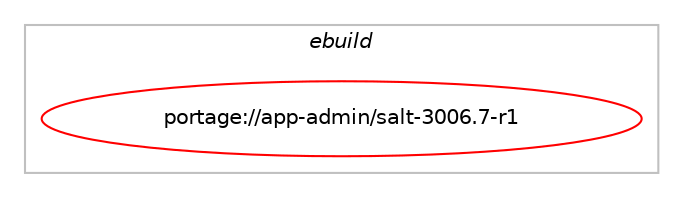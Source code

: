 digraph prolog {

# *************
# Graph options
# *************

newrank=true;
concentrate=true;
compound=true;
graph [rankdir=LR,fontname=Helvetica,fontsize=10,ranksep=1.5];#, ranksep=2.5, nodesep=0.2];
edge  [arrowhead=vee];
node  [fontname=Helvetica,fontsize=10];

# **********
# The ebuild
# **********

subgraph cluster_leftcol {
color=gray;
label=<<i>ebuild</i>>;
id [label="portage://app-admin/salt-3006.7-r1", color=red, width=4, href="../app-admin/salt-3006.7-r1.svg"];
}

# ****************
# The dependencies
# ****************

subgraph cluster_midcol {
color=gray;
label=<<i>dependencies</i>>;
subgraph cluster_compile {
fillcolor="#eeeeee";
style=filled;
label=<<i>compile</i>>;
}
subgraph cluster_compileandrun {
fillcolor="#eeeeee";
style=filled;
label=<<i>compile and run</i>>;
}
subgraph cluster_run {
fillcolor="#eeeeee";
style=filled;
label=<<i>run</i>>;
# *** BEGIN UNKNOWN DEPENDENCY TYPE (TODO) ***
# id -> equal(use_conditional_group(positive,cheetah,portage://app-admin/salt-3006.7-r1,[package_dependency(portage://app-admin/salt-3006.7-r1,run,no,dev-python,cheetah3,greaterequal,[3.2.2,,,3.2.2],[],[use(optenable(python_targets_python3_10),negative),use(optenable(python_targets_python3_11),negative)])]))
# *** END UNKNOWN DEPENDENCY TYPE (TODO) ***

# *** BEGIN UNKNOWN DEPENDENCY TYPE (TODO) ***
# id -> equal(use_conditional_group(positive,cherrypy,portage://app-admin/salt-3006.7-r1,[package_dependency(portage://app-admin/salt-3006.7-r1,run,no,dev-python,cherrypy,greaterequal,[3.2.2,,,3.2.2],[],[use(optenable(python_targets_python3_10),negative),use(optenable(python_targets_python3_11),negative)])]))
# *** END UNKNOWN DEPENDENCY TYPE (TODO) ***

# *** BEGIN UNKNOWN DEPENDENCY TYPE (TODO) ***
# id -> equal(use_conditional_group(positive,genshi,portage://app-admin/salt-3006.7-r1,[package_dependency(portage://app-admin/salt-3006.7-r1,run,no,dev-python,genshi,none,[,,],[],[use(optenable(python_targets_python3_10),negative),use(optenable(python_targets_python3_11),negative)])]))
# *** END UNKNOWN DEPENDENCY TYPE (TODO) ***

# *** BEGIN UNKNOWN DEPENDENCY TYPE (TODO) ***
# id -> equal(use_conditional_group(positive,gnupg,portage://app-admin/salt-3006.7-r1,[package_dependency(portage://app-admin/salt-3006.7-r1,run,no,dev-python,python-gnupg,none,[,,],[],[use(optenable(python_targets_python3_10),negative),use(optenable(python_targets_python3_11),negative)])]))
# *** END UNKNOWN DEPENDENCY TYPE (TODO) ***

# *** BEGIN UNKNOWN DEPENDENCY TYPE (TODO) ***
# id -> equal(use_conditional_group(positive,keyring,portage://app-admin/salt-3006.7-r1,[package_dependency(portage://app-admin/salt-3006.7-r1,run,no,dev-python,keyring,none,[,,],[],[use(optenable(python_targets_python3_10),negative),use(optenable(python_targets_python3_11),negative)])]))
# *** END UNKNOWN DEPENDENCY TYPE (TODO) ***

# *** BEGIN UNKNOWN DEPENDENCY TYPE (TODO) ***
# id -> equal(use_conditional_group(positive,ldap,portage://app-admin/salt-3006.7-r1,[package_dependency(portage://app-admin/salt-3006.7-r1,run,no,dev-python,python-ldap,none,[,,],[],[use(optenable(python_targets_python3_10),negative),use(optenable(python_targets_python3_11),negative)])]))
# *** END UNKNOWN DEPENDENCY TYPE (TODO) ***

# *** BEGIN UNKNOWN DEPENDENCY TYPE (TODO) ***
# id -> equal(use_conditional_group(positive,libcloud,portage://app-admin/salt-3006.7-r1,[package_dependency(portage://app-admin/salt-3006.7-r1,run,no,dev-python,aiohttp,none,[,,],[],[use(optenable(python_targets_python3_10),negative),use(optenable(python_targets_python3_11),negative)]),package_dependency(portage://app-admin/salt-3006.7-r1,run,no,dev-python,aiosignal,none,[,,],[],[use(optenable(python_targets_python3_10),negative),use(optenable(python_targets_python3_11),negative)]),package_dependency(portage://app-admin/salt-3006.7-r1,run,no,dev-python,apache-libcloud,greaterequal,[2.5.0,,,2.5.0],[],[use(optenable(python_targets_python3_10),negative),use(optenable(python_targets_python3_11),negative)]),package_dependency(portage://app-admin/salt-3006.7-r1,run,no,dev-python,async-timeout,none,[,,],[],[use(optenable(python_targets_python3_10),negative),use(optenable(python_targets_python3_11),negative)])]))
# *** END UNKNOWN DEPENDENCY TYPE (TODO) ***

# *** BEGIN UNKNOWN DEPENDENCY TYPE (TODO) ***
# id -> equal(use_conditional_group(positive,libvirt,portage://app-admin/salt-3006.7-r1,[package_dependency(portage://app-admin/salt-3006.7-r1,run,no,dev-python,libvirt-python,none,[,,],[],[use(optenable(python_targets_python3_10),negative),use(optenable(python_targets_python3_11),negative)])]))
# *** END UNKNOWN DEPENDENCY TYPE (TODO) ***

# *** BEGIN UNKNOWN DEPENDENCY TYPE (TODO) ***
# id -> equal(use_conditional_group(positive,mako,portage://app-admin/salt-3006.7-r1,[package_dependency(portage://app-admin/salt-3006.7-r1,run,no,dev-python,mako,none,[,,],[],[use(optenable(python_targets_python3_10),negative),use(optenable(python_targets_python3_11),negative)])]))
# *** END UNKNOWN DEPENDENCY TYPE (TODO) ***

# *** BEGIN UNKNOWN DEPENDENCY TYPE (TODO) ***
# id -> equal(use_conditional_group(positive,mongodb,portage://app-admin/salt-3006.7-r1,[package_dependency(portage://app-admin/salt-3006.7-r1,run,no,dev-python,pymongo,none,[,,],[],[use(optenable(python_targets_python3_10),negative),use(optenable(python_targets_python3_11),negative)])]))
# *** END UNKNOWN DEPENDENCY TYPE (TODO) ***

# *** BEGIN UNKNOWN DEPENDENCY TYPE (TODO) ***
# id -> equal(use_conditional_group(positive,neutron,portage://app-admin/salt-3006.7-r1,[package_dependency(portage://app-admin/salt-3006.7-r1,run,no,dev-python,python-neutronclient,greaterequal,[2.3.6,,,2.3.6],[],[use(optenable(python_targets_python3_10),negative),use(optenable(python_targets_python3_11),negative)])]))
# *** END UNKNOWN DEPENDENCY TYPE (TODO) ***

# *** BEGIN UNKNOWN DEPENDENCY TYPE (TODO) ***
# id -> equal(use_conditional_group(positive,nova,portage://app-admin/salt-3006.7-r1,[package_dependency(portage://app-admin/salt-3006.7-r1,run,no,dev-python,python-novaclient,greaterequal,[2.17.0,,,2.17.0],[],[use(optenable(python_targets_python3_10),negative),use(optenable(python_targets_python3_11),negative)])]))
# *** END UNKNOWN DEPENDENCY TYPE (TODO) ***

# *** BEGIN UNKNOWN DEPENDENCY TYPE (TODO) ***
# id -> equal(use_conditional_group(positive,openssl,portage://app-admin/salt-3006.7-r1,[package_dependency(portage://app-admin/salt-3006.7-r1,run,no,dev-libs,openssl,none,[,,],[slot(0),equal],[use(disable(bindist),negative)]),package_dependency(portage://app-admin/salt-3006.7-r1,run,no,dev-python,pyopenssl,greaterequal,[23.2.0,,,23.2.0],[],[use(optenable(python_targets_python3_10),negative),use(optenable(python_targets_python3_11),negative)])]))
# *** END UNKNOWN DEPENDENCY TYPE (TODO) ***

# *** BEGIN UNKNOWN DEPENDENCY TYPE (TODO) ***
# id -> equal(use_conditional_group(positive,portage,portage://app-admin/salt-3006.7-r1,[package_dependency(portage://app-admin/salt-3006.7-r1,run,no,sys-apps,portage,none,[,,],[],[use(optenable(python_targets_python3_10),negative),use(optenable(python_targets_python3_11),negative)])]))
# *** END UNKNOWN DEPENDENCY TYPE (TODO) ***

# *** BEGIN UNKNOWN DEPENDENCY TYPE (TODO) ***
# id -> equal(use_conditional_group(positive,profile,portage://app-admin/salt-3006.7-r1,[package_dependency(portage://app-admin/salt-3006.7-r1,run,no,dev-python,yappi,none,[,,],[],[use(optenable(python_targets_python3_10),negative),use(optenable(python_targets_python3_11),negative)])]))
# *** END UNKNOWN DEPENDENCY TYPE (TODO) ***

# *** BEGIN UNKNOWN DEPENDENCY TYPE (TODO) ***
# id -> equal(use_conditional_group(positive,python_targets_python3_10,portage://app-admin/salt-3006.7-r1,[package_dependency(portage://app-admin/salt-3006.7-r1,run,no,dev-lang,python,none,[,,],[slot(3.10)],[])]))
# *** END UNKNOWN DEPENDENCY TYPE (TODO) ***

# *** BEGIN UNKNOWN DEPENDENCY TYPE (TODO) ***
# id -> equal(use_conditional_group(positive,python_targets_python3_11,portage://app-admin/salt-3006.7-r1,[package_dependency(portage://app-admin/salt-3006.7-r1,run,no,dev-lang,python,none,[,,],[slot(3.11)],[])]))
# *** END UNKNOWN DEPENDENCY TYPE (TODO) ***

# *** BEGIN UNKNOWN DEPENDENCY TYPE (TODO) ***
# id -> equal(use_conditional_group(positive,raet,portage://app-admin/salt-3006.7-r1,[package_dependency(portage://app-admin/salt-3006.7-r1,run,no,dev-python,libnacl,greaterequal,[1.0.0,,,1.0.0],[],[use(optenable(python_targets_python3_10),negative),use(optenable(python_targets_python3_11),negative)]),package_dependency(portage://app-admin/salt-3006.7-r1,run,no,dev-python,ioflo,greaterequal,[1.1.7,,,1.1.7],[],[use(optenable(python_targets_python3_10),negative),use(optenable(python_targets_python3_11),negative)]),package_dependency(portage://app-admin/salt-3006.7-r1,run,no,dev-python,raet,greaterequal,[0.6.0,,,0.6.0],[],[use(optenable(python_targets_python3_10),negative),use(optenable(python_targets_python3_11),negative)])]))
# *** END UNKNOWN DEPENDENCY TYPE (TODO) ***

# *** BEGIN UNKNOWN DEPENDENCY TYPE (TODO) ***
# id -> equal(use_conditional_group(positive,redis,portage://app-admin/salt-3006.7-r1,[package_dependency(portage://app-admin/salt-3006.7-r1,run,no,dev-python,redis,none,[,,],[],[use(optenable(python_targets_python3_10),negative),use(optenable(python_targets_python3_11),negative)])]))
# *** END UNKNOWN DEPENDENCY TYPE (TODO) ***

# *** BEGIN UNKNOWN DEPENDENCY TYPE (TODO) ***
# id -> equal(use_conditional_group(positive,selinux,portage://app-admin/salt-3006.7-r1,[package_dependency(portage://app-admin/salt-3006.7-r1,run,no,sec-policy,selinux-salt,none,[,,],[],[])]))
# *** END UNKNOWN DEPENDENCY TYPE (TODO) ***

# *** BEGIN UNKNOWN DEPENDENCY TYPE (TODO) ***
# id -> equal(use_conditional_group(positive,vim-syntax,portage://app-admin/salt-3006.7-r1,[package_dependency(portage://app-admin/salt-3006.7-r1,run,no,app-vim,salt-vim,none,[,,],[],[])]))
# *** END UNKNOWN DEPENDENCY TYPE (TODO) ***

# *** BEGIN UNKNOWN DEPENDENCY TYPE (TODO) ***
# id -> equal(use_conditional_group(positive,zeromq,portage://app-admin/salt-3006.7-r1,[package_dependency(portage://app-admin/salt-3006.7-r1,run,no,dev-python,pyzmq,greaterequal,[19.0.0,,,19.0.0],[],[use(optenable(python_targets_python3_10),negative),use(optenable(python_targets_python3_11),negative)])]))
# *** END UNKNOWN DEPENDENCY TYPE (TODO) ***

# *** BEGIN UNKNOWN DEPENDENCY TYPE (TODO) ***
# id -> equal(package_dependency(portage://app-admin/salt-3006.7-r1,run,no,dev-python,cryptography,greaterequal,[41.0.3,,,41.0.3],[],[use(optenable(python_targets_python3_10),negative),use(optenable(python_targets_python3_11),negative)]))
# *** END UNKNOWN DEPENDENCY TYPE (TODO) ***

# *** BEGIN UNKNOWN DEPENDENCY TYPE (TODO) ***
# id -> equal(package_dependency(portage://app-admin/salt-3006.7-r1,run,no,dev-python,distro,greaterequal,[1.5,,,1.5],[],[use(optenable(python_targets_python3_10),negative),use(optenable(python_targets_python3_11),negative)]))
# *** END UNKNOWN DEPENDENCY TYPE (TODO) ***

# *** BEGIN UNKNOWN DEPENDENCY TYPE (TODO) ***
# id -> equal(package_dependency(portage://app-admin/salt-3006.7-r1,run,no,dev-python,jinja,greaterequal,[3.1.3,,,3.1.3],[],[use(optenable(python_targets_python3_10),negative),use(optenable(python_targets_python3_11),negative)]))
# *** END UNKNOWN DEPENDENCY TYPE (TODO) ***

# *** BEGIN UNKNOWN DEPENDENCY TYPE (TODO) ***
# id -> equal(package_dependency(portage://app-admin/salt-3006.7-r1,run,no,dev-python,jmespath,none,[,,],[],[use(optenable(python_targets_python3_10),negative),use(optenable(python_targets_python3_11),negative)]))
# *** END UNKNOWN DEPENDENCY TYPE (TODO) ***

# *** BEGIN UNKNOWN DEPENDENCY TYPE (TODO) ***
# id -> equal(package_dependency(portage://app-admin/salt-3006.7-r1,run,no,dev-python,libnacl,none,[,,],[],[use(optenable(python_targets_python3_10),negative),use(optenable(python_targets_python3_11),negative)]))
# *** END UNKNOWN DEPENDENCY TYPE (TODO) ***

# *** BEGIN UNKNOWN DEPENDENCY TYPE (TODO) ***
# id -> equal(package_dependency(portage://app-admin/salt-3006.7-r1,run,no,dev-python,looseversion,none,[,,],[],[use(optenable(python_targets_python3_10),negative),use(optenable(python_targets_python3_11),negative)]))
# *** END UNKNOWN DEPENDENCY TYPE (TODO) ***

# *** BEGIN UNKNOWN DEPENDENCY TYPE (TODO) ***
# id -> equal(package_dependency(portage://app-admin/salt-3006.7-r1,run,no,dev-python,markupsafe,greaterequal,[2.1.2,,,2.1.2],[],[use(optenable(python_targets_python3_10),negative),use(optenable(python_targets_python3_11),negative)]))
# *** END UNKNOWN DEPENDENCY TYPE (TODO) ***

# *** BEGIN UNKNOWN DEPENDENCY TYPE (TODO) ***
# id -> equal(package_dependency(portage://app-admin/salt-3006.7-r1,run,no,dev-python,msgpack,greaterequal,[1.0.0,,,1.0.0],[],[use(optenable(python_targets_python3_10),negative),use(optenable(python_targets_python3_11),negative)]))
# *** END UNKNOWN DEPENDENCY TYPE (TODO) ***

# *** BEGIN UNKNOWN DEPENDENCY TYPE (TODO) ***
# id -> equal(package_dependency(portage://app-admin/salt-3006.7-r1,run,no,dev-python,packaging,greaterequal,[21.3,,,21.3],[],[use(optenable(python_targets_python3_10),negative),use(optenable(python_targets_python3_11),negative)]))
# *** END UNKNOWN DEPENDENCY TYPE (TODO) ***

# *** BEGIN UNKNOWN DEPENDENCY TYPE (TODO) ***
# id -> equal(package_dependency(portage://app-admin/salt-3006.7-r1,run,no,dev-python,psutil,greaterequal,[5.0.0,,,5.0.0],[],[use(optenable(python_targets_python3_10),negative),use(optenable(python_targets_python3_11),negative)]))
# *** END UNKNOWN DEPENDENCY TYPE (TODO) ***

# *** BEGIN UNKNOWN DEPENDENCY TYPE (TODO) ***
# id -> equal(package_dependency(portage://app-admin/salt-3006.7-r1,run,no,dev-python,pycryptodome,greaterequal,[3.19.1,,,3.19.1],[],[use(optenable(python_targets_python3_10),negative),use(optenable(python_targets_python3_11),negative)]))
# *** END UNKNOWN DEPENDENCY TYPE (TODO) ***

# *** BEGIN UNKNOWN DEPENDENCY TYPE (TODO) ***
# id -> equal(package_dependency(portage://app-admin/salt-3006.7-r1,run,no,dev-python,pyyaml,greaterequal,[6.0.1,,,6.0.1],[],[use(optenable(python_targets_python3_10),negative),use(optenable(python_targets_python3_11),negative)]))
# *** END UNKNOWN DEPENDENCY TYPE (TODO) ***

# *** BEGIN UNKNOWN DEPENDENCY TYPE (TODO) ***
# id -> equal(package_dependency(portage://app-admin/salt-3006.7-r1,run,no,dev-python,requests,greaterequal,[2.31.0,,,2.31.0],[],[use(optenable(python_targets_python3_10),negative),use(optenable(python_targets_python3_11),negative)]))
# *** END UNKNOWN DEPENDENCY TYPE (TODO) ***

# *** BEGIN UNKNOWN DEPENDENCY TYPE (TODO) ***
# id -> equal(package_dependency(portage://app-admin/salt-3006.7-r1,run,no,dev-python,setuptools,none,[,,],[],[use(optenable(python_targets_python3_10),negative),use(optenable(python_targets_python3_11),negative)]))
# *** END UNKNOWN DEPENDENCY TYPE (TODO) ***

# *** BEGIN UNKNOWN DEPENDENCY TYPE (TODO) ***
# id -> equal(package_dependency(portage://app-admin/salt-3006.7-r1,run,no,dev-python,tomli,none,[,,],[],[use(optenable(python_targets_python3_10),negative),use(optenable(python_targets_python3_11),negative)]))
# *** END UNKNOWN DEPENDENCY TYPE (TODO) ***

# *** BEGIN UNKNOWN DEPENDENCY TYPE (TODO) ***
# id -> equal(package_dependency(portage://app-admin/salt-3006.7-r1,run,no,dev-python,watchdog,none,[,,],[],[use(optenable(python_targets_python3_10),negative),use(optenable(python_targets_python3_11),negative)]))
# *** END UNKNOWN DEPENDENCY TYPE (TODO) ***

# *** BEGIN UNKNOWN DEPENDENCY TYPE (TODO) ***
# id -> equal(package_dependency(portage://app-admin/salt-3006.7-r1,run,no,sys-apps,pciutils,none,[,,],[],[]))
# *** END UNKNOWN DEPENDENCY TYPE (TODO) ***

}
}

# **************
# The candidates
# **************

subgraph cluster_choices {
rank=same;
color=gray;
label=<<i>candidates</i>>;

}

}
